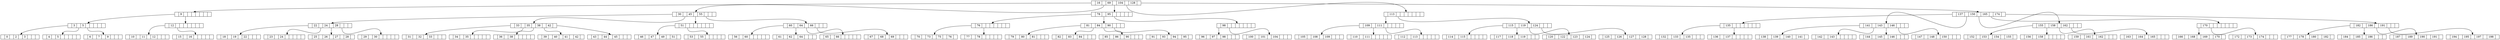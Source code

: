 digraph g {
	node [height=.1 shape=record]
	140255657143040 [label="<f0> |<f1> 16|<f2> |<f3> 69|<f4> |<f5> 104|<f6> |<f7> 128|<f8>"]
	140255657143040:f0 -> 140256040057544:f4
	140255657143040:f2 -> 140255657113696:f4
	140255657143040:f4 -> 140255656914784:f4
	140255657143040:f6 -> 140255992487328:f4
	140255657143040:f8 -> 140255989945288:f4
	140256040057544 [label="<f0> |<f1> 9|<f2> |<f3>  |<f4> |<f5>  |<f6> |<f7>  |<f8>"]
	140256040057544:f0 -> 140255987055248:f4
	140256040057544:f2 -> 140255981231800:f4
	140255657113696 [label="<f0> |<f1> 30|<f2> |<f3> 45|<f4> |<f5> 55|<f6> |<f7>  |<f8>"]
	140255657113696:f0 -> 140255992385152:f4
	140255657113696:f2 -> 140255657113528:f4
	140255657113696:f4 -> 140255657089400:f4
	140255657113696:f6 -> 140255992486320:f4
	140255656914784 [label="<f0> |<f1> 78|<f2> |<f3> 95|<f4> |<f5>  |<f6> |<f7>  |<f8>"]
	140255656914784:f0 -> 140255657089064:f4
	140255656914784:f2 -> 140255992486880:f4
	140255656914784:f4 -> 140255657089512:f4
	140255992487328 [label="<f0> |<f1> 113|<f2> |<f3>  |<f4> |<f5>  |<f6> |<f7>  |<f8>"]
	140255992487328:f0 -> 140255989929352:f4
	140255992487328:f2 -> 140255642219688:f4
	140255989945288 [label="<f0> |<f1> 137|<f2> |<f3> 150|<f4> |<f5> 165|<f6> |<f7> 174|<f8>"]
	140255989945288:f0 -> 140255657002600:f4
	140255989945288:f2 -> 140255989944840:f4
	140255989945288:f4 -> 140255657025720:f4
	140255989945288:f6 -> 140255992486936:f4
	140255989945288:f8 -> 140255969784720:f4
	140255987055248 [label="<f0> |<f1> 3|<f2> |<f3> 5|<f4> |<f5>  |<f6> |<f7>  |<f8>"]
	140255987055248:f0 -> 140255982817744:f4
	140255987055248:f2 -> 140255980847512:f4
	140255987055248:f4 -> 140255980847904:f4
	140255981231800 [label="<f0> |<f1> 12|<f2> |<f3>  |<f4> |<f5>  |<f6> |<f7>  |<f8>"]
	140255981231800:f0 -> 140255980848520:f4
	140255981231800:f2 -> 140255969783936:f4
	140255992385152 [label="<f0> |<f1> 22|<f2> |<f3> 24|<f4> |<f5> 28|<f6> |<f7>  |<f8>"]
	140255992385152:f0 -> 140255992445472:f4
	140255992385152:f2 -> 140255992385096:f4
	140255992385152:f4 -> 140255656914112:f4
	140255992385152:f6 -> 140255992384872:f4
	140255657113528 [label="<f0> |<f1> 33|<f2> |<f3> 35|<f4> |<f5> 38|<f6> |<f7> 42|<f8>"]
	140255657113528:f0 -> 140255991629304:f4
	140255657113528:f2 -> 140255657113360:f4
	140255657113528:f4 -> 140255991629192:f4
	140255657113528:f6 -> 140255992523128:f4
	140255657113528:f8 -> 140255992384928:f4
	140255657089400 [label="<f0> |<f1> 51|<f2> |<f3>  |<f4> |<f5>  |<f6> |<f7>  |<f8>"]
	140255657089400:f0 -> 140255987054912:f4
	140255657089400:f2 -> 140255991629248:f4
	140255992486320 [label="<f0> |<f1> 60|<f2> |<f3> 64|<f4> |<f5> 66|<f6> |<f7>  |<f8>"]
	140255992486320:f0 -> 140255657087216:f4
	140255992486320:f2 -> 140255657113752:f4
	140255992486320:f4 -> 140255992384704:f4
	140255992486320:f6 -> 140255657113808:f4
	140255657089064 [label="<f0> |<f1> 76|<f2> |<f3>  |<f4> |<f5>  |<f6> |<f7>  |<f8>"]
	140255657089064:f0 -> 140255639908080:f4
	140255657089064:f2 -> 140255600041824:f4
	140255992486880 [label="<f0> |<f1> 81|<f2> |<f3> 84|<f4> |<f5> 90|<f6> |<f7>  |<f8>"]
	140255992486880:f0 -> 140255991628296:f4
	140255992486880:f2 -> 140255989929632:f4
	140255992486880:f4 -> 140255991628968:f4
	140255992486880:f6 -> 140255992486824:f4
	140255657089512 [label="<f0> |<f1> 98|<f2> |<f3>  |<f4> |<f5>  |<f6> |<f7>  |<f8>"]
	140255657089512:f0 -> 140255992208408:f4
	140255657089512:f2 -> 140255992209024:f4
	140255989929352 [label="<f0> |<f1> 109|<f2> |<f3> 111|<f4> |<f5>  |<f6> |<f7>  |<f8>"]
	140255989929352:f0 -> 140255641818000:f4
	140255989929352:f2 -> 140255992156000:f4
	140255989929352:f4 -> 140255641159720:f4
	140255642219688 [label="<f0> |<f1> 115|<f2> |<f3> 119|<f4> |<f5> 124|<f6> |<f7>  |<f8>"]
	140255642219688:f0 -> 140255641817720:f4
	140255642219688:f2 -> 140255641817776:f4
	140255642219688:f4 -> 140255641817832:f4
	140255642219688:f6 -> 140255641817888:f4
	140255657002600 [label="<f0> |<f1> 135|<f2> |<f3>  |<f4> |<f5>  |<f6> |<f7>  |<f8>"]
	140255657002600:f0 -> 140255972236760:f4
	140255657002600:f2 -> 140255992384032:f4
	140255989944840 [label="<f0> |<f1> 141|<f2> |<f3> 143|<f4> |<f5> 146|<f6> |<f7>  |<f8>"]
	140255989944840:f0 -> 140255657082272:f4
	140255989944840:f2 -> 140255992384088:f4
	140255989944840:f4 -> 140255656913832:f4
	140255989944840:f6 -> 140255992384312:f4
	140255657025720 [label="<f0> |<f1> 155|<f2> |<f3> 158|<f4> |<f5> 162|<f6> |<f7>  |<f8>"]
	140255657025720:f0 -> 140255992487104:f4
	140255657025720:f2 -> 140255992446088:f4
	140255657025720:f4 -> 140255992601792:f4
	140255657025720:f6 -> 140255991629472:f4
	140255992486936 [label="<f0> |<f1> 170|<f2> |<f3>  |<f4> |<f5>  |<f6> |<f7>  |<f8>"]
	140255992486936:f0 -> 140255639907856:f4
	140255992486936:f2 -> 140255600269240:f4
	140255969784720 [label="<f0> |<f1> 182|<f2> |<f3> 186|<f4> |<f5> 191|<f6> |<f7>  |<f8>"]
	140255969784720:f0 -> 140255656914672:f4
	140255969784720:f2 -> 140255980848184:f4
	140255969784720:f4 -> 140255656914616:f4
	140255969784720:f6 -> 140255657113640:f4
	140255982817744 [label="<f0> |<f1> 0|<f2> |<f3> 2|<f4> |<f5> 3|<f6> |<f7>  |<f8>"]
	140255980847512 [label="<f0> |<f1> 4|<f2> |<f3> 5|<f4> |<f5>  |<f6> |<f7>  |<f8>"]
	140255980847904 [label="<f0> |<f1> 6|<f2> |<f3> 7|<f4> |<f5> 9|<f6> |<f7>  |<f8>"]
	140255980848520 [label="<f0> |<f1> 10|<f2> |<f3> 11|<f4> |<f5> 12|<f6> |<f7>  |<f8>"]
	140255969783936 [label="<f0> |<f1> 15|<f2> |<f3> 16|<f4> |<f5>  |<f6> |<f7>  |<f8>"]
	140255992445472 [label="<f0> |<f1> 18|<f2> |<f3> 19|<f4> |<f5> 22|<f6> |<f7>  |<f8>"]
	140255992385096 [label="<f0> |<f1> 23|<f2> |<f3> 24|<f4> |<f5>  |<f6> |<f7>  |<f8>"]
	140255656914112 [label="<f0> |<f1> 25|<f2> |<f3> 26|<f4> |<f5> 27|<f6> |<f7> 28|<f8>"]
	140255992384872 [label="<f0> |<f1> 29|<f2> |<f3> 30|<f4> |<f5>  |<f6> |<f7>  |<f8>"]
	140255991629304 [label="<f0> |<f1> 31|<f2> |<f3> 32|<f4> |<f5> 33|<f6> |<f7>  |<f8>"]
	140255657113360 [label="<f0> |<f1> 34|<f2> |<f3> 35|<f4> |<f5>  |<f6> |<f7>  |<f8>"]
	140255991629192 [label="<f0> |<f1> 36|<f2> |<f3> 38|<f4> |<f5>  |<f6> |<f7>  |<f8>"]
	140255992523128 [label="<f0> |<f1> 39|<f2> |<f3> 40|<f4> |<f5> 41|<f6> |<f7> 42|<f8>"]
	140255992384928 [label="<f0> |<f1> 43|<f2> |<f3> 44|<f4> |<f5> 45|<f6> |<f7>  |<f8>"]
	140255987054912 [label="<f0> |<f1> 46|<f2> |<f3> 47|<f4> |<f5> 49|<f6> |<f7> 51|<f8>"]
	140255991629248 [label="<f0> |<f1> 53|<f2> |<f3> 55|<f4> |<f5>  |<f6> |<f7>  |<f8>"]
	140255657087216 [label="<f0> |<f1> 56|<f2> |<f3> 60|<f4> |<f5>  |<f6> |<f7>  |<f8>"]
	140255657113752 [label="<f0> |<f1> 61|<f2> |<f3> 62|<f4> |<f5> 64|<f6> |<f7>  |<f8>"]
	140255992384704 [label="<f0> |<f1> 65|<f2> |<f3> 66|<f4> |<f5>  |<f6> |<f7>  |<f8>"]
	140255657113808 [label="<f0> |<f1> 67|<f2> |<f3> 68|<f4> |<f5> 69|<f6> |<f7>  |<f8>"]
	140255639908080 [label="<f0> |<f1> 70|<f2> |<f3> 73|<f4> |<f5> 75|<f6> |<f7> 76|<f8>"]
	140255600041824 [label="<f0> |<f1> 77|<f2> |<f3> 78|<f4> |<f5>  |<f6> |<f7>  |<f8>"]
	140255991628296 [label="<f0> |<f1> 79|<f2> |<f3> 80|<f4> |<f5> 81|<f6> |<f7>  |<f8>"]
	140255989929632 [label="<f0> |<f1> 82|<f2> |<f3> 83|<f4> |<f5> 84|<f6> |<f7>  |<f8>"]
	140255991628968 [label="<f0> |<f1> 85|<f2> |<f3> 86|<f4> |<f5> 90|<f6> |<f7>  |<f8>"]
	140255992486824 [label="<f0> |<f1> 91|<f2> |<f3> 93|<f4> |<f5> 94|<f6> |<f7> 95|<f8>"]
	140255992208408 [label="<f0> |<f1> 96|<f2> |<f3> 97|<f4> |<f5> 98|<f6> |<f7>  |<f8>"]
	140255992209024 [label="<f0> |<f1> 100|<f2> |<f3> 101|<f4> |<f5> 104|<f6> |<f7>  |<f8>"]
	140255641818000 [label="<f0> |<f1> 105|<f2> |<f3> 108|<f4> |<f5> 109|<f6> |<f7>  |<f8>"]
	140255992156000 [label="<f0> |<f1> 110|<f2> |<f3> 111|<f4> |<f5>  |<f6> |<f7>  |<f8>"]
	140255641159720 [label="<f0> |<f1> 112|<f2> |<f3> 113|<f4> |<f5>  |<f6> |<f7>  |<f8>"]
	140255641817720 [label="<f0> |<f1> 114|<f2> |<f3> 115|<f4> |<f5>  |<f6> |<f7>  |<f8>"]
	140255641817776 [label="<f0> |<f1> 117|<f2> |<f3> 118|<f4> |<f5> 119|<f6> |<f7>  |<f8>"]
	140255641817832 [label="<f0> |<f1> 120|<f2> |<f3> 122|<f4> |<f5> 123|<f6> |<f7> 124|<f8>"]
	140255641817888 [label="<f0> |<f1> 125|<f2> |<f3> 126|<f4> |<f5> 127|<f6> |<f7> 128|<f8>"]
	140255972236760 [label="<f0> |<f1> 132|<f2> |<f3> 133|<f4> |<f5> 135|<f6> |<f7>  |<f8>"]
	140255992384032 [label="<f0> |<f1> 136|<f2> |<f3> 137|<f4> |<f5>  |<f6> |<f7>  |<f8>"]
	140255657082272 [label="<f0> |<f1> 138|<f2> |<f3> 139|<f4> |<f5> 140|<f6> |<f7> 141|<f8>"]
	140255992384088 [label="<f0> |<f1> 142|<f2> |<f3> 143|<f4> |<f5>  |<f6> |<f7>  |<f8>"]
	140255656913832 [label="<f0> |<f1> 144|<f2> |<f3> 145|<f4> |<f5> 146|<f6> |<f7>  |<f8>"]
	140255992384312 [label="<f0> |<f1> 147|<f2> |<f3> 148|<f4> |<f5> 150|<f6> |<f7>  |<f8>"]
	140255992487104 [label="<f0> |<f1> 152|<f2> |<f3> 153|<f4> |<f5> 154|<f6> |<f7> 155|<f8>"]
	140255992446088 [label="<f0> |<f1> 156|<f2> |<f3> 158|<f4> |<f5>  |<f6> |<f7>  |<f8>"]
	140255992601792 [label="<f0> |<f1> 159|<f2> |<f3> 161|<f4> |<f5> 162|<f6> |<f7>  |<f8>"]
	140255991629472 [label="<f0> |<f1> 163|<f2> |<f3> 164|<f4> |<f5> 165|<f6> |<f7>  |<f8>"]
	140255639907856 [label="<f0> |<f1> 166|<f2> |<f3> 168|<f4> |<f5> 169|<f6> |<f7> 170|<f8>"]
	140255600269240 [label="<f0> |<f1> 172|<f2> |<f3> 173|<f4> |<f5> 174|<f6> |<f7>  |<f8>"]
	140255656914672 [label="<f0> |<f1> 177|<f2> |<f3> 178|<f4> |<f5> 180|<f6> |<f7> 182|<f8>"]
	140255980848184 [label="<f0> |<f1> 184|<f2> |<f3> 185|<f4> |<f5> 186|<f6> |<f7>  |<f8>"]
	140255656914616 [label="<f0> |<f1> 187|<f2> |<f3> 189|<f4> |<f5> 190|<f6> |<f7> 191|<f8>"]
	140255657113640 [label="<f0> |<f1> 194|<f2> |<f3> 195|<f4> |<f5> 197|<f6> |<f7> 198|<f8>"]
}
